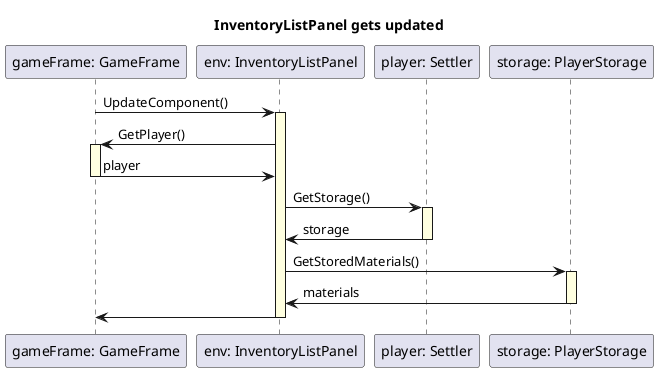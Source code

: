@startuml seq

skinparam SequenceLifeLineBackgroundColor LightYellow

title "InventoryListPanel gets updated"

participant "gameFrame: GameFrame" as gameFrame
participant "env: InventoryListPanel" as env

gameFrame -> env ++: UpdateComponent()
env -> gameFrame ++: GetPlayer()
gameFrame -> env --: player

participant "player: Settler" as settler

env -> settler ++: GetStorage()
settler -> env --: storage

participant "storage: PlayerStorage" as storage

env -> storage ++: GetStoredMaterials()
storage -> env --: materials

env -> gameFrame --

@enduml